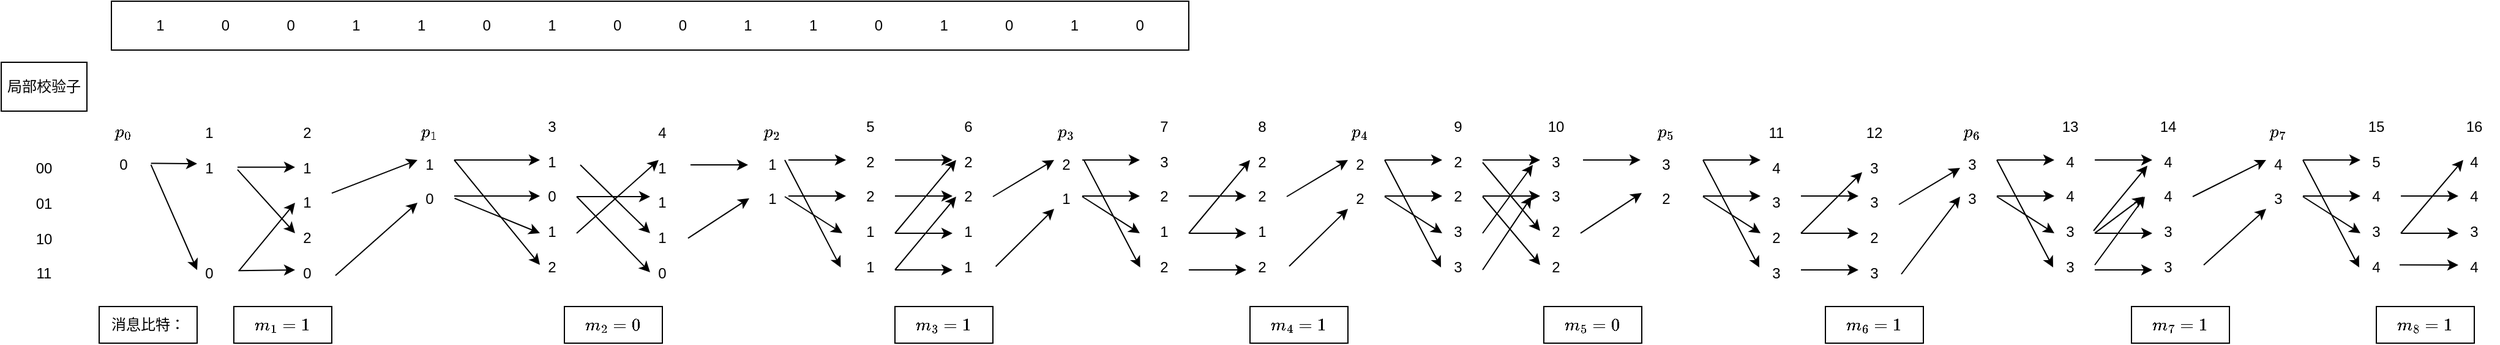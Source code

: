 <mxfile version="22.1.4" type="github">
  <diagram name="第 1 页" id="Hwybi1OHJ6KYIP6QVg40">
    <mxGraphModel dx="1221" dy="630" grid="1" gridSize="10" guides="1" tooltips="1" connect="1" arrows="1" fold="1" page="1" pageScale="1" pageWidth="3300" pageHeight="4681" math="1" shadow="0">
      <root>
        <mxCell id="0" />
        <mxCell id="1" parent="0" />
        <mxCell id="ILB3Z_6Stkwn8NjHeVA5-1" value="1&lt;span style=&quot;white-space: pre;&quot;&gt;&#x9;&lt;span style=&quot;white-space: pre;&quot;&gt;&#x9;&lt;/span&gt;&lt;/span&gt;0&lt;span style=&quot;white-space: pre;&quot;&gt;&#x9;&lt;span style=&quot;white-space: pre;&quot;&gt;&#x9;&lt;/span&gt;&lt;/span&gt;0&lt;span style=&quot;white-space: pre;&quot;&gt;&#x9;&lt;/span&gt;&lt;span style=&quot;white-space: pre;&quot;&gt;&#x9;&lt;/span&gt;1&lt;span style=&quot;white-space: pre;&quot;&gt;&#x9;&lt;span style=&quot;white-space: pre;&quot;&gt;&#x9;&lt;/span&gt;&lt;/span&gt;1&lt;span style=&quot;white-space: pre;&quot;&gt;&#x9;&lt;span style=&quot;white-space: pre;&quot;&gt;&#x9;&lt;/span&gt;&lt;/span&gt;0&lt;span style=&quot;white-space: pre;&quot;&gt;&#x9;&lt;/span&gt;&lt;span style=&quot;white-space: pre;&quot;&gt;&#x9;&lt;/span&gt;1&lt;span style=&quot;white-space: pre;&quot;&gt;&#x9;&lt;/span&gt;&lt;span style=&quot;white-space: pre;&quot;&gt;&#x9;&lt;/span&gt;0&lt;span style=&quot;white-space: pre;&quot;&gt;&#x9;&lt;span style=&quot;white-space: pre;&quot;&gt;&#x9;&lt;/span&gt;&lt;/span&gt;0&lt;span style=&quot;white-space: pre;&quot;&gt;&#x9;&lt;span style=&quot;white-space: pre;&quot;&gt;&#x9;&lt;/span&gt;&lt;/span&gt;1&lt;span style=&quot;white-space: pre;&quot;&gt;&#x9;&lt;/span&gt;&lt;span style=&quot;white-space: pre;&quot;&gt;&#x9;&lt;/span&gt;1&lt;span style=&quot;white-space: pre;&quot;&gt;&#x9;&lt;span style=&quot;white-space: pre;&quot;&gt;&#x9;&lt;/span&gt;&lt;/span&gt;0&lt;span style=&quot;white-space: pre;&quot;&gt;&#x9;&lt;span style=&quot;white-space: pre;&quot;&gt;&#x9;&lt;/span&gt;&lt;/span&gt;1&lt;span style=&quot;white-space: pre;&quot;&gt;&#x9;&lt;/span&gt;&lt;span style=&quot;white-space: pre;&quot;&gt;&#x9;&lt;/span&gt;0&lt;span style=&quot;white-space: pre;&quot;&gt;&#x9;&lt;/span&gt;&lt;span style=&quot;white-space: pre;&quot;&gt;&#x9;&lt;/span&gt;1&lt;span style=&quot;white-space: pre;&quot;&gt;&#x9;&lt;/span&gt;&lt;span style=&quot;white-space: pre;&quot;&gt;&#x9;&lt;/span&gt;0" style="rounded=0;whiteSpace=wrap;html=1;" parent="1" vertex="1">
          <mxGeometry x="100" y="80" width="880" height="40" as="geometry" />
        </mxCell>
        <mxCell id="ILB3Z_6Stkwn8NjHeVA5-3" value="00&lt;br&gt;&lt;br&gt;01&lt;br&gt;&lt;br&gt;10&lt;br&gt;&lt;br&gt;11" style="rounded=0;whiteSpace=wrap;html=1;strokeColor=none;" parent="1" vertex="1">
          <mxGeometry x="30" y="180" width="30" height="160" as="geometry" />
        </mxCell>
        <mxCell id="ILB3Z_6Stkwn8NjHeVA5-4" value="$$p_0$$0&lt;br&gt;&lt;br&gt;&lt;br&gt;&lt;br&gt;&lt;br&gt;&lt;br&gt;" style="rounded=0;whiteSpace=wrap;html=1;strokeColor=none;" parent="1" vertex="1">
          <mxGeometry x="90" y="140" width="40" height="180" as="geometry" />
        </mxCell>
        <mxCell id="ILB3Z_6Stkwn8NjHeVA5-5" value="1&lt;br&gt;&lt;br&gt;1&lt;br&gt;&lt;br&gt;&lt;br&gt;&lt;br&gt;&lt;br&gt;&lt;br&gt;0" style="rounded=0;whiteSpace=wrap;html=1;strokeColor=none;" parent="1" vertex="1">
          <mxGeometry x="160" y="160" width="40" height="170" as="geometry" />
        </mxCell>
        <mxCell id="44ttZq75QkeN75tKJ-lj-1" value="2&lt;br&gt;&lt;br&gt;1&lt;br&gt;&lt;br&gt;1&lt;br&gt;&lt;br&gt;2&lt;br&gt;&lt;br&gt;0" style="rounded=0;whiteSpace=wrap;html=1;strokeColor=none;" vertex="1" parent="1">
          <mxGeometry x="240" y="160" width="40" height="170" as="geometry" />
        </mxCell>
        <mxCell id="44ttZq75QkeN75tKJ-lj-2" value="$$p_1$$1&lt;br&gt;&lt;br&gt;0&lt;br&gt;&lt;br&gt;&lt;br&gt;&lt;br&gt;" style="rounded=0;whiteSpace=wrap;html=1;strokeColor=none;" vertex="1" parent="1">
          <mxGeometry x="340" y="145" width="40" height="170" as="geometry" />
        </mxCell>
        <mxCell id="44ttZq75QkeN75tKJ-lj-3" value="3&lt;br&gt;&lt;br&gt;1&lt;br&gt;&lt;br&gt;0&lt;br&gt;&lt;br&gt;1&lt;br&gt;&lt;br&gt;2" style="rounded=0;whiteSpace=wrap;html=1;strokeColor=none;" vertex="1" parent="1">
          <mxGeometry x="440" y="155" width="40" height="170" as="geometry" />
        </mxCell>
        <mxCell id="44ttZq75QkeN75tKJ-lj-4" value="4&lt;br&gt;&lt;br&gt;1&lt;br&gt;&lt;br&gt;1&lt;br&gt;&lt;br&gt;1&lt;br&gt;&lt;br&gt;0" style="rounded=0;whiteSpace=wrap;html=1;strokeColor=none;" vertex="1" parent="1">
          <mxGeometry x="530" y="160" width="40" height="170" as="geometry" />
        </mxCell>
        <mxCell id="44ttZq75QkeN75tKJ-lj-5" value="$$p_2$$1&lt;br&gt;&lt;br&gt;1&lt;br&gt;&lt;br&gt;&lt;br&gt;&lt;br&gt;" style="rounded=0;whiteSpace=wrap;html=1;strokeColor=none;" vertex="1" parent="1">
          <mxGeometry x="620" y="140" width="40" height="180" as="geometry" />
        </mxCell>
        <mxCell id="44ttZq75QkeN75tKJ-lj-6" value="5&lt;br&gt;&lt;br&gt;2&lt;br&gt;&lt;br&gt;2&lt;br&gt;&lt;br&gt;1&lt;br&gt;&lt;br&gt;1" style="rounded=0;whiteSpace=wrap;html=1;strokeColor=none;" vertex="1" parent="1">
          <mxGeometry x="700" y="155" width="40" height="170" as="geometry" />
        </mxCell>
        <mxCell id="44ttZq75QkeN75tKJ-lj-7" value="6&lt;br&gt;&lt;br&gt;2&lt;br&gt;&lt;br&gt;2&lt;br&gt;&lt;br&gt;1&lt;br&gt;&lt;br&gt;1" style="rounded=0;whiteSpace=wrap;html=1;strokeColor=none;" vertex="1" parent="1">
          <mxGeometry x="780" y="155" width="40" height="170" as="geometry" />
        </mxCell>
        <mxCell id="44ttZq75QkeN75tKJ-lj-8" value="局部校验子" style="rounded=0;whiteSpace=wrap;html=1;" vertex="1" parent="1">
          <mxGeometry x="10" y="130" width="70" height="40" as="geometry" />
        </mxCell>
        <mxCell id="44ttZq75QkeN75tKJ-lj-9" value="$$p_3$$2&lt;br&gt;&lt;br&gt;1&lt;br&gt;&lt;br&gt;&lt;br&gt;&lt;br&gt;" style="rounded=0;whiteSpace=wrap;html=1;strokeColor=none;" vertex="1" parent="1">
          <mxGeometry x="860" y="140" width="40" height="180" as="geometry" />
        </mxCell>
        <mxCell id="44ttZq75QkeN75tKJ-lj-10" value="7&lt;br&gt;&lt;br&gt;3&lt;br&gt;&lt;br&gt;2&lt;br&gt;&lt;br&gt;1&lt;br&gt;&lt;br&gt;2" style="rounded=0;whiteSpace=wrap;html=1;strokeColor=none;" vertex="1" parent="1">
          <mxGeometry x="940" y="155" width="40" height="170" as="geometry" />
        </mxCell>
        <mxCell id="44ttZq75QkeN75tKJ-lj-11" value="8&lt;br&gt;&lt;br&gt;2&lt;br&gt;&lt;br&gt;2&lt;br&gt;&lt;br&gt;1&lt;br&gt;&lt;br&gt;2" style="rounded=0;whiteSpace=wrap;html=1;strokeColor=none;" vertex="1" parent="1">
          <mxGeometry x="1020" y="155" width="40" height="170" as="geometry" />
        </mxCell>
        <mxCell id="44ttZq75QkeN75tKJ-lj-12" value="$$p_4$$2&lt;br&gt;&lt;br&gt;2&lt;br&gt;&lt;br&gt;&lt;br&gt;&lt;br&gt;" style="rounded=0;whiteSpace=wrap;html=1;strokeColor=none;" vertex="1" parent="1">
          <mxGeometry x="1100" y="140" width="40" height="180" as="geometry" />
        </mxCell>
        <mxCell id="44ttZq75QkeN75tKJ-lj-13" value="9&lt;br&gt;&lt;br&gt;2&lt;br&gt;&lt;br&gt;2&lt;br&gt;&lt;br&gt;3&lt;br&gt;&lt;br&gt;3" style="rounded=0;whiteSpace=wrap;html=1;strokeColor=none;" vertex="1" parent="1">
          <mxGeometry x="1180" y="155" width="40" height="170" as="geometry" />
        </mxCell>
        <mxCell id="44ttZq75QkeN75tKJ-lj-14" value="10&lt;br&gt;&lt;br&gt;3&lt;br&gt;&lt;br&gt;3&lt;br&gt;&lt;br&gt;2&lt;br&gt;&lt;br&gt;2" style="rounded=0;whiteSpace=wrap;html=1;strokeColor=none;" vertex="1" parent="1">
          <mxGeometry x="1260" y="155" width="40" height="170" as="geometry" />
        </mxCell>
        <mxCell id="44ttZq75QkeN75tKJ-lj-15" value="$$p_5$$3&lt;br&gt;&lt;br&gt;2&lt;br&gt;&lt;br&gt;&lt;br&gt;&lt;br&gt;" style="rounded=0;whiteSpace=wrap;html=1;strokeColor=none;" vertex="1" parent="1">
          <mxGeometry x="1350" y="140" width="40" height="180" as="geometry" />
        </mxCell>
        <mxCell id="44ttZq75QkeN75tKJ-lj-16" value="11&lt;br&gt;&lt;br&gt;4&lt;br&gt;&lt;br&gt;3&lt;br&gt;&lt;br&gt;2&lt;br&gt;&lt;br&gt;3" style="rounded=0;whiteSpace=wrap;html=1;strokeColor=none;" vertex="1" parent="1">
          <mxGeometry x="1440" y="160" width="40" height="170" as="geometry" />
        </mxCell>
        <mxCell id="44ttZq75QkeN75tKJ-lj-17" value="12&lt;br&gt;&lt;br&gt;3&lt;br&gt;&lt;br&gt;3&lt;br&gt;&lt;br&gt;2&lt;br&gt;&lt;br&gt;3" style="rounded=0;whiteSpace=wrap;html=1;strokeColor=none;" vertex="1" parent="1">
          <mxGeometry x="1520" y="160" width="40" height="170" as="geometry" />
        </mxCell>
        <mxCell id="44ttZq75QkeN75tKJ-lj-18" value="$$p_6$$3&lt;br&gt;&lt;br&gt;3&lt;br&gt;&lt;br&gt;&lt;br&gt;&lt;br&gt;" style="rounded=0;whiteSpace=wrap;html=1;strokeColor=none;" vertex="1" parent="1">
          <mxGeometry x="1600" y="140" width="40" height="180" as="geometry" />
        </mxCell>
        <mxCell id="44ttZq75QkeN75tKJ-lj-19" value="13&lt;br&gt;&lt;br&gt;4&lt;br&gt;&lt;br&gt;4&lt;br&gt;&lt;br&gt;3&lt;br&gt;&lt;br&gt;3" style="rounded=0;whiteSpace=wrap;html=1;strokeColor=none;" vertex="1" parent="1">
          <mxGeometry x="1680" y="155" width="40" height="170" as="geometry" />
        </mxCell>
        <mxCell id="44ttZq75QkeN75tKJ-lj-20" value="14&lt;br&gt;&lt;br&gt;4&lt;br&gt;&lt;br&gt;4&lt;br&gt;&lt;br&gt;3&lt;br&gt;&lt;br&gt;3" style="rounded=0;whiteSpace=wrap;html=1;strokeColor=none;" vertex="1" parent="1">
          <mxGeometry x="1760" y="155" width="40" height="170" as="geometry" />
        </mxCell>
        <mxCell id="44ttZq75QkeN75tKJ-lj-21" value="$$p_7$$4&lt;br&gt;&lt;br&gt;3&lt;br&gt;&lt;br&gt;&lt;br&gt;&lt;br&gt;" style="rounded=0;whiteSpace=wrap;html=1;strokeColor=none;" vertex="1" parent="1">
          <mxGeometry x="1850" y="140" width="40" height="180" as="geometry" />
        </mxCell>
        <mxCell id="44ttZq75QkeN75tKJ-lj-22" value="15&lt;br&gt;&lt;br&gt;5&lt;br&gt;&lt;br&gt;4&lt;br&gt;&lt;br&gt;3&lt;br&gt;&lt;br&gt;4" style="rounded=0;whiteSpace=wrap;html=1;strokeColor=none;" vertex="1" parent="1">
          <mxGeometry x="1930" y="155" width="40" height="170" as="geometry" />
        </mxCell>
        <mxCell id="44ttZq75QkeN75tKJ-lj-23" value="16&lt;br&gt;&lt;br&gt;4&lt;br&gt;&lt;br&gt;4&lt;br&gt;&lt;br&gt;3&lt;br&gt;&lt;br&gt;4" style="rounded=0;whiteSpace=wrap;html=1;strokeColor=none;" vertex="1" parent="1">
          <mxGeometry x="2010" y="155" width="40" height="170" as="geometry" />
        </mxCell>
        <mxCell id="44ttZq75QkeN75tKJ-lj-28" value="" style="endArrow=classic;html=1;rounded=0;fillOpacity=100;snapToPoint=1;exitX=1.058;exitY=0.404;exitDx=0;exitDy=0;exitPerimeter=0;orthogonal=0;entryX=0.25;entryY=0.312;entryDx=0;entryDy=0;entryPerimeter=0;" edge="1" parent="1" source="ILB3Z_6Stkwn8NjHeVA5-4" target="ILB3Z_6Stkwn8NjHeVA5-5">
          <mxGeometry width="50" height="50" relative="1" as="geometry">
            <mxPoint x="550" y="350" as="sourcePoint" />
            <mxPoint x="150" y="213" as="targetPoint" />
          </mxGeometry>
        </mxCell>
        <mxCell id="44ttZq75QkeN75tKJ-lj-29" value="" style="endArrow=classic;html=1;rounded=0;exitX=1.058;exitY=0.411;exitDx=0;exitDy=0;exitPerimeter=0;entryX=0.25;entryY=0.824;entryDx=0;entryDy=0;entryPerimeter=0;" edge="1" parent="1" source="ILB3Z_6Stkwn8NjHeVA5-4" target="ILB3Z_6Stkwn8NjHeVA5-5">
          <mxGeometry width="50" height="50" relative="1" as="geometry">
            <mxPoint x="550" y="350" as="sourcePoint" />
            <mxPoint x="600" y="300" as="targetPoint" />
          </mxGeometry>
        </mxCell>
        <mxCell id="44ttZq75QkeN75tKJ-lj-30" value="" style="endArrow=classic;html=1;rounded=0;exitX=1.075;exitY=0.329;exitDx=0;exitDy=0;exitPerimeter=0;entryX=0.25;entryY=0.329;entryDx=0;entryDy=0;entryPerimeter=0;" edge="1" parent="1" source="ILB3Z_6Stkwn8NjHeVA5-5" target="44ttZq75QkeN75tKJ-lj-1">
          <mxGeometry width="50" height="50" relative="1" as="geometry">
            <mxPoint x="550" y="350" as="sourcePoint" />
            <mxPoint x="600" y="300" as="targetPoint" />
          </mxGeometry>
        </mxCell>
        <mxCell id="44ttZq75QkeN75tKJ-lj-31" value="" style="endArrow=classic;html=1;rounded=0;exitX=1.075;exitY=0.341;exitDx=0;exitDy=0;exitPerimeter=0;entryX=0.25;entryY=0.647;entryDx=0;entryDy=0;entryPerimeter=0;" edge="1" parent="1" source="ILB3Z_6Stkwn8NjHeVA5-5" target="44ttZq75QkeN75tKJ-lj-1">
          <mxGeometry width="50" height="50" relative="1" as="geometry">
            <mxPoint x="550" y="350" as="sourcePoint" />
            <mxPoint x="600" y="300" as="targetPoint" />
          </mxGeometry>
        </mxCell>
        <mxCell id="44ttZq75QkeN75tKJ-lj-32" value="" style="endArrow=classic;html=1;rounded=0;exitX=1.108;exitY=0.827;exitDx=0;exitDy=0;exitPerimeter=0;entryX=0.25;entryY=0.5;entryDx=0;entryDy=0;entryPerimeter=0;" edge="1" parent="1" source="ILB3Z_6Stkwn8NjHeVA5-5" target="44ttZq75QkeN75tKJ-lj-1">
          <mxGeometry width="50" height="50" relative="1" as="geometry">
            <mxPoint x="550" y="350" as="sourcePoint" />
            <mxPoint x="600" y="300" as="targetPoint" />
          </mxGeometry>
        </mxCell>
        <mxCell id="44ttZq75QkeN75tKJ-lj-33" value="" style="endArrow=classic;html=1;rounded=0;exitX=1.092;exitY=0.827;exitDx=0;exitDy=0;exitPerimeter=0;" edge="1" parent="1" source="ILB3Z_6Stkwn8NjHeVA5-5">
          <mxGeometry width="50" height="50" relative="1" as="geometry">
            <mxPoint x="550" y="350" as="sourcePoint" />
            <mxPoint x="250" y="300" as="targetPoint" />
          </mxGeometry>
        </mxCell>
        <mxCell id="44ttZq75QkeN75tKJ-lj-34" value="" style="endArrow=classic;html=1;rounded=0;" edge="1" parent="1" source="44ttZq75QkeN75tKJ-lj-1">
          <mxGeometry width="50" height="50" relative="1" as="geometry">
            <mxPoint x="550" y="350" as="sourcePoint" />
            <mxPoint x="350" y="210" as="targetPoint" />
          </mxGeometry>
        </mxCell>
        <mxCell id="44ttZq75QkeN75tKJ-lj-36" value="" style="endArrow=classic;html=1;rounded=0;exitX=1.075;exitY=0.851;exitDx=0;exitDy=0;exitPerimeter=0;entryX=0.25;entryY=0.588;entryDx=0;entryDy=0;entryPerimeter=0;" edge="1" parent="1" source="44ttZq75QkeN75tKJ-lj-1" target="44ttZq75QkeN75tKJ-lj-2">
          <mxGeometry width="50" height="50" relative="1" as="geometry">
            <mxPoint x="550" y="350" as="sourcePoint" />
            <mxPoint x="600" y="300" as="targetPoint" />
          </mxGeometry>
        </mxCell>
        <mxCell id="44ttZq75QkeN75tKJ-lj-40" value="" style="endArrow=classic;html=1;rounded=0;exitX=1.075;exitY=0.329;exitDx=0;exitDy=0;exitPerimeter=0;" edge="1" parent="1">
          <mxGeometry width="50" height="50" relative="1" as="geometry">
            <mxPoint x="380" y="210" as="sourcePoint" />
            <mxPoint x="450" y="210" as="targetPoint" />
          </mxGeometry>
        </mxCell>
        <mxCell id="44ttZq75QkeN75tKJ-lj-42" value="" style="endArrow=classic;html=1;rounded=0;exitX=1.075;exitY=0.329;exitDx=0;exitDy=0;exitPerimeter=0;" edge="1" parent="1">
          <mxGeometry width="50" height="50" relative="1" as="geometry">
            <mxPoint x="380" y="239.5" as="sourcePoint" />
            <mxPoint x="450" y="239.5" as="targetPoint" />
          </mxGeometry>
        </mxCell>
        <mxCell id="44ttZq75QkeN75tKJ-lj-43" value="" style="endArrow=classic;html=1;rounded=0;exitX=1.008;exitY=0.567;exitDx=0;exitDy=0;exitPerimeter=0;entryX=0.25;entryY=0.676;entryDx=0;entryDy=0;entryPerimeter=0;" edge="1" parent="1" source="44ttZq75QkeN75tKJ-lj-2" target="44ttZq75QkeN75tKJ-lj-3">
          <mxGeometry width="50" height="50" relative="1" as="geometry">
            <mxPoint x="550" y="350" as="sourcePoint" />
            <mxPoint x="600" y="300" as="targetPoint" />
          </mxGeometry>
        </mxCell>
        <mxCell id="44ttZq75QkeN75tKJ-lj-45" value="" style="endArrow=classic;html=1;rounded=0;exitX=1.058;exitY=0.411;exitDx=0;exitDy=0;exitPerimeter=0;entryX=0.25;entryY=0.829;entryDx=0;entryDy=0;entryPerimeter=0;" edge="1" parent="1" target="44ttZq75QkeN75tKJ-lj-3">
          <mxGeometry width="50" height="50" relative="1" as="geometry">
            <mxPoint x="380" y="210" as="sourcePoint" />
            <mxPoint x="418" y="296" as="targetPoint" />
          </mxGeometry>
        </mxCell>
        <mxCell id="44ttZq75QkeN75tKJ-lj-47" value="" style="endArrow=classic;html=1;rounded=0;exitX=1.075;exitY=0.341;exitDx=0;exitDy=0;exitPerimeter=0;entryX=0.25;entryY=0.647;entryDx=0;entryDy=0;entryPerimeter=0;" edge="1" parent="1" target="44ttZq75QkeN75tKJ-lj-4">
          <mxGeometry width="50" height="50" relative="1" as="geometry">
            <mxPoint x="483" y="214" as="sourcePoint" />
            <mxPoint x="530" y="266" as="targetPoint" />
          </mxGeometry>
        </mxCell>
        <mxCell id="44ttZq75QkeN75tKJ-lj-48" value="" style="endArrow=classic;html=1;rounded=0;exitX=1;exitY=0.5;exitDx=0;exitDy=0;" edge="1" parent="1" source="44ttZq75QkeN75tKJ-lj-3">
          <mxGeometry width="50" height="50" relative="1" as="geometry">
            <mxPoint x="480" y="250" as="sourcePoint" />
            <mxPoint x="540" y="302" as="targetPoint" />
          </mxGeometry>
        </mxCell>
        <mxCell id="44ttZq75QkeN75tKJ-lj-50" value="" style="endArrow=classic;html=1;rounded=0;exitX=1.075;exitY=0.851;exitDx=0;exitDy=0;exitPerimeter=0;entryX=0.25;entryY=0.588;entryDx=0;entryDy=0;entryPerimeter=0;" edge="1" parent="1">
          <mxGeometry width="50" height="50" relative="1" as="geometry">
            <mxPoint x="480" y="270" as="sourcePoint" />
            <mxPoint x="547" y="210" as="targetPoint" />
          </mxGeometry>
        </mxCell>
        <mxCell id="44ttZq75QkeN75tKJ-lj-52" value="" style="endArrow=classic;html=1;rounded=0;" edge="1" parent="1">
          <mxGeometry width="50" height="50" relative="1" as="geometry">
            <mxPoint x="480" y="240" as="sourcePoint" />
            <mxPoint x="540" y="240" as="targetPoint" />
          </mxGeometry>
        </mxCell>
        <mxCell id="44ttZq75QkeN75tKJ-lj-53" value="" style="endArrow=classic;html=1;rounded=0;exitX=1.075;exitY=0.318;exitDx=0;exitDy=0;exitPerimeter=0;" edge="1" parent="1" source="44ttZq75QkeN75tKJ-lj-4">
          <mxGeometry width="50" height="50" relative="1" as="geometry">
            <mxPoint x="740" y="350" as="sourcePoint" />
            <mxPoint x="620" y="214" as="targetPoint" />
          </mxGeometry>
        </mxCell>
        <mxCell id="44ttZq75QkeN75tKJ-lj-54" value="" style="endArrow=classic;html=1;rounded=0;exitX=1.025;exitY=0.671;exitDx=0;exitDy=0;exitPerimeter=0;entryX=0.025;entryY=0.563;entryDx=0;entryDy=0;entryPerimeter=0;" edge="1" parent="1" source="44ttZq75QkeN75tKJ-lj-4" target="44ttZq75QkeN75tKJ-lj-5">
          <mxGeometry width="50" height="50" relative="1" as="geometry">
            <mxPoint x="740" y="350" as="sourcePoint" />
            <mxPoint x="790" y="300" as="targetPoint" />
          </mxGeometry>
        </mxCell>
        <mxCell id="44ttZq75QkeN75tKJ-lj-59" value="" style="endArrow=classic;html=1;rounded=0;" edge="1" parent="1">
          <mxGeometry width="50" height="50" relative="1" as="geometry">
            <mxPoint x="653" y="210" as="sourcePoint" />
            <mxPoint x="700" y="210" as="targetPoint" />
          </mxGeometry>
        </mxCell>
        <mxCell id="44ttZq75QkeN75tKJ-lj-61" value="" style="endArrow=classic;html=1;rounded=0;" edge="1" parent="1">
          <mxGeometry width="50" height="50" relative="1" as="geometry">
            <mxPoint x="653" y="239.5" as="sourcePoint" />
            <mxPoint x="700" y="239.5" as="targetPoint" />
          </mxGeometry>
        </mxCell>
        <mxCell id="44ttZq75QkeN75tKJ-lj-62" value="" style="endArrow=classic;html=1;rounded=0;entryX=-0.075;entryY=0.676;entryDx=0;entryDy=0;entryPerimeter=0;" edge="1" parent="1" target="44ttZq75QkeN75tKJ-lj-6">
          <mxGeometry width="50" height="50" relative="1" as="geometry">
            <mxPoint x="650" y="240" as="sourcePoint" />
            <mxPoint x="800" y="190" as="targetPoint" />
          </mxGeometry>
        </mxCell>
        <mxCell id="44ttZq75QkeN75tKJ-lj-64" value="" style="endArrow=classic;html=1;rounded=0;exitX=1.058;exitY=0.411;exitDx=0;exitDy=0;exitPerimeter=0;entryX=-0.108;entryY=0.841;entryDx=0;entryDy=0;entryPerimeter=0;" edge="1" parent="1" target="44ttZq75QkeN75tKJ-lj-6">
          <mxGeometry width="50" height="50" relative="1" as="geometry">
            <mxPoint x="650" y="210" as="sourcePoint" />
            <mxPoint x="688" y="296" as="targetPoint" />
          </mxGeometry>
        </mxCell>
        <mxCell id="44ttZq75QkeN75tKJ-lj-66" value="" style="endArrow=classic;html=1;rounded=0;" edge="1" parent="1">
          <mxGeometry width="50" height="50" relative="1" as="geometry">
            <mxPoint x="740" y="210" as="sourcePoint" />
            <mxPoint x="787" y="210" as="targetPoint" />
          </mxGeometry>
        </mxCell>
        <mxCell id="44ttZq75QkeN75tKJ-lj-69" value="" style="endArrow=classic;html=1;rounded=0;" edge="1" parent="1">
          <mxGeometry width="50" height="50" relative="1" as="geometry">
            <mxPoint x="740" y="239.5" as="sourcePoint" />
            <mxPoint x="787" y="239.5" as="targetPoint" />
          </mxGeometry>
        </mxCell>
        <mxCell id="44ttZq75QkeN75tKJ-lj-70" value="" style="endArrow=classic;html=1;rounded=0;" edge="1" parent="1">
          <mxGeometry width="50" height="50" relative="1" as="geometry">
            <mxPoint x="740" y="300" as="sourcePoint" />
            <mxPoint x="787" y="300" as="targetPoint" />
          </mxGeometry>
        </mxCell>
        <mxCell id="44ttZq75QkeN75tKJ-lj-72" value="" style="endArrow=classic;html=1;rounded=0;" edge="1" parent="1">
          <mxGeometry width="50" height="50" relative="1" as="geometry">
            <mxPoint x="740" y="270" as="sourcePoint" />
            <mxPoint x="787" y="270" as="targetPoint" />
          </mxGeometry>
        </mxCell>
        <mxCell id="44ttZq75QkeN75tKJ-lj-74" value="" style="endArrow=classic;html=1;rounded=0;" edge="1" parent="1">
          <mxGeometry width="50" height="50" relative="1" as="geometry">
            <mxPoint x="740" y="270" as="sourcePoint" />
            <mxPoint x="790" y="210" as="targetPoint" />
          </mxGeometry>
        </mxCell>
        <mxCell id="44ttZq75QkeN75tKJ-lj-75" value="" style="endArrow=classic;html=1;rounded=0;" edge="1" parent="1">
          <mxGeometry width="50" height="50" relative="1" as="geometry">
            <mxPoint x="740" y="300" as="sourcePoint" />
            <mxPoint x="790" y="240" as="targetPoint" />
          </mxGeometry>
        </mxCell>
        <mxCell id="44ttZq75QkeN75tKJ-lj-79" value="" style="endArrow=classic;html=1;rounded=0;exitX=1;exitY=0.5;exitDx=0;exitDy=0;" edge="1" parent="1" source="44ttZq75QkeN75tKJ-lj-7">
          <mxGeometry width="50" height="50" relative="1" as="geometry">
            <mxPoint x="810" y="237" as="sourcePoint" />
            <mxPoint x="870" y="210" as="targetPoint" />
          </mxGeometry>
        </mxCell>
        <mxCell id="44ttZq75QkeN75tKJ-lj-80" value="" style="endArrow=classic;html=1;rounded=0;exitX=1.058;exitY=0.837;exitDx=0;exitDy=0;exitPerimeter=0;" edge="1" parent="1" source="44ttZq75QkeN75tKJ-lj-7">
          <mxGeometry width="50" height="50" relative="1" as="geometry">
            <mxPoint x="813" y="305" as="sourcePoint" />
            <mxPoint x="870" y="250" as="targetPoint" />
          </mxGeometry>
        </mxCell>
        <mxCell id="44ttZq75QkeN75tKJ-lj-82" value="" style="endArrow=classic;html=1;rounded=0;" edge="1" parent="1">
          <mxGeometry width="50" height="50" relative="1" as="geometry">
            <mxPoint x="893" y="210" as="sourcePoint" />
            <mxPoint x="940" y="210" as="targetPoint" />
          </mxGeometry>
        </mxCell>
        <mxCell id="44ttZq75QkeN75tKJ-lj-84" value="" style="endArrow=classic;html=1;rounded=0;" edge="1" parent="1">
          <mxGeometry width="50" height="50" relative="1" as="geometry">
            <mxPoint x="893" y="239.5" as="sourcePoint" />
            <mxPoint x="940" y="239.5" as="targetPoint" />
          </mxGeometry>
        </mxCell>
        <mxCell id="44ttZq75QkeN75tKJ-lj-85" value="" style="endArrow=classic;html=1;rounded=0;exitX=1.058;exitY=0.411;exitDx=0;exitDy=0;exitPerimeter=0;entryX=-0.108;entryY=0.841;entryDx=0;entryDy=0;entryPerimeter=0;" edge="1" parent="1">
          <mxGeometry width="50" height="50" relative="1" as="geometry">
            <mxPoint x="894.32" y="210" as="sourcePoint" />
            <mxPoint x="940.32" y="298" as="targetPoint" />
          </mxGeometry>
        </mxCell>
        <mxCell id="44ttZq75QkeN75tKJ-lj-86" value="" style="endArrow=classic;html=1;rounded=0;entryX=-0.075;entryY=0.676;entryDx=0;entryDy=0;entryPerimeter=0;" edge="1" parent="1">
          <mxGeometry width="50" height="50" relative="1" as="geometry">
            <mxPoint x="893" y="240" as="sourcePoint" />
            <mxPoint x="940" y="270" as="targetPoint" />
          </mxGeometry>
        </mxCell>
        <mxCell id="44ttZq75QkeN75tKJ-lj-87" value="" style="endArrow=classic;html=1;rounded=0;" edge="1" parent="1">
          <mxGeometry width="50" height="50" relative="1" as="geometry">
            <mxPoint x="980" y="270" as="sourcePoint" />
            <mxPoint x="1030" y="210" as="targetPoint" />
          </mxGeometry>
        </mxCell>
        <mxCell id="44ttZq75QkeN75tKJ-lj-88" value="" style="endArrow=classic;html=1;rounded=0;" edge="1" parent="1">
          <mxGeometry width="50" height="50" relative="1" as="geometry">
            <mxPoint x="980" y="239.5" as="sourcePoint" />
            <mxPoint x="1027" y="239.5" as="targetPoint" />
          </mxGeometry>
        </mxCell>
        <mxCell id="44ttZq75QkeN75tKJ-lj-89" value="" style="endArrow=classic;html=1;rounded=0;" edge="1" parent="1">
          <mxGeometry width="50" height="50" relative="1" as="geometry">
            <mxPoint x="980" y="270" as="sourcePoint" />
            <mxPoint x="1027" y="270" as="targetPoint" />
          </mxGeometry>
        </mxCell>
        <mxCell id="44ttZq75QkeN75tKJ-lj-90" value="" style="endArrow=classic;html=1;rounded=0;" edge="1" parent="1">
          <mxGeometry width="50" height="50" relative="1" as="geometry">
            <mxPoint x="980" y="300" as="sourcePoint" />
            <mxPoint x="1027" y="300" as="targetPoint" />
          </mxGeometry>
        </mxCell>
        <mxCell id="44ttZq75QkeN75tKJ-lj-91" value="" style="endArrow=classic;html=1;rounded=0;exitX=1;exitY=0.5;exitDx=0;exitDy=0;" edge="1" parent="1">
          <mxGeometry width="50" height="50" relative="1" as="geometry">
            <mxPoint x="1060" y="240" as="sourcePoint" />
            <mxPoint x="1110" y="210" as="targetPoint" />
          </mxGeometry>
        </mxCell>
        <mxCell id="44ttZq75QkeN75tKJ-lj-92" value="" style="endArrow=classic;html=1;rounded=0;exitX=1.058;exitY=0.837;exitDx=0;exitDy=0;exitPerimeter=0;" edge="1" parent="1">
          <mxGeometry width="50" height="50" relative="1" as="geometry">
            <mxPoint x="1062" y="297" as="sourcePoint" />
            <mxPoint x="1110" y="250" as="targetPoint" />
          </mxGeometry>
        </mxCell>
        <mxCell id="44ttZq75QkeN75tKJ-lj-93" value="" style="endArrow=classic;html=1;rounded=0;" edge="1" parent="1">
          <mxGeometry width="50" height="50" relative="1" as="geometry">
            <mxPoint x="1140" y="210" as="sourcePoint" />
            <mxPoint x="1187" y="210" as="targetPoint" />
          </mxGeometry>
        </mxCell>
        <mxCell id="44ttZq75QkeN75tKJ-lj-94" value="" style="endArrow=classic;html=1;rounded=0;" edge="1" parent="1">
          <mxGeometry width="50" height="50" relative="1" as="geometry">
            <mxPoint x="1140" y="239.5" as="sourcePoint" />
            <mxPoint x="1187" y="239.5" as="targetPoint" />
          </mxGeometry>
        </mxCell>
        <mxCell id="44ttZq75QkeN75tKJ-lj-95" value="" style="endArrow=classic;html=1;rounded=0;exitX=1.058;exitY=0.411;exitDx=0;exitDy=0;exitPerimeter=0;entryX=-0.108;entryY=0.841;entryDx=0;entryDy=0;entryPerimeter=0;" edge="1" parent="1">
          <mxGeometry width="50" height="50" relative="1" as="geometry">
            <mxPoint x="1140" y="210" as="sourcePoint" />
            <mxPoint x="1186" y="298" as="targetPoint" />
          </mxGeometry>
        </mxCell>
        <mxCell id="44ttZq75QkeN75tKJ-lj-96" value="" style="endArrow=classic;html=1;rounded=0;entryX=-0.075;entryY=0.676;entryDx=0;entryDy=0;entryPerimeter=0;" edge="1" parent="1">
          <mxGeometry width="50" height="50" relative="1" as="geometry">
            <mxPoint x="1140" y="240" as="sourcePoint" />
            <mxPoint x="1187" y="270" as="targetPoint" />
          </mxGeometry>
        </mxCell>
        <mxCell id="44ttZq75QkeN75tKJ-lj-97" value="" style="endArrow=classic;html=1;rounded=0;entryX=0.25;entryY=0.647;entryDx=0;entryDy=0;entryPerimeter=0;" edge="1" parent="1">
          <mxGeometry width="50" height="50" relative="1" as="geometry">
            <mxPoint x="1220" y="212" as="sourcePoint" />
            <mxPoint x="1267" y="268" as="targetPoint" />
          </mxGeometry>
        </mxCell>
        <mxCell id="44ttZq75QkeN75tKJ-lj-98" value="" style="endArrow=classic;html=1;rounded=0;exitX=1;exitY=0.5;exitDx=0;exitDy=0;entryX=0.25;entryY=0.647;entryDx=0;entryDy=0;entryPerimeter=0;" edge="1" parent="1" source="44ttZq75QkeN75tKJ-lj-13">
          <mxGeometry width="50" height="50" relative="1" as="geometry">
            <mxPoint x="1210" y="240" as="sourcePoint" />
            <mxPoint x="1267" y="296" as="targetPoint" />
          </mxGeometry>
        </mxCell>
        <mxCell id="44ttZq75QkeN75tKJ-lj-99" value="" style="endArrow=classic;html=1;rounded=0;" edge="1" parent="1">
          <mxGeometry width="50" height="50" relative="1" as="geometry">
            <mxPoint x="1220" y="210" as="sourcePoint" />
            <mxPoint x="1267" y="210" as="targetPoint" />
          </mxGeometry>
        </mxCell>
        <mxCell id="44ttZq75QkeN75tKJ-lj-100" value="" style="endArrow=classic;html=1;rounded=0;" edge="1" parent="1">
          <mxGeometry width="50" height="50" relative="1" as="geometry">
            <mxPoint x="1220" y="239.5" as="sourcePoint" />
            <mxPoint x="1267" y="239.5" as="targetPoint" />
          </mxGeometry>
        </mxCell>
        <mxCell id="44ttZq75QkeN75tKJ-lj-101" value="" style="endArrow=classic;html=1;rounded=0;entryX=0.025;entryY=0.347;entryDx=0;entryDy=0;entryPerimeter=0;" edge="1" parent="1" target="44ttZq75QkeN75tKJ-lj-14">
          <mxGeometry width="50" height="50" relative="1" as="geometry">
            <mxPoint x="1220" y="270" as="sourcePoint" />
            <mxPoint x="1260" y="210" as="targetPoint" />
          </mxGeometry>
        </mxCell>
        <mxCell id="44ttZq75QkeN75tKJ-lj-102" value="" style="endArrow=classic;html=1;rounded=0;entryX=0;entryY=0.5;entryDx=0;entryDy=0;" edge="1" parent="1" target="44ttZq75QkeN75tKJ-lj-14">
          <mxGeometry width="50" height="50" relative="1" as="geometry">
            <mxPoint x="1220" y="300" as="sourcePoint" />
            <mxPoint x="1260" y="240" as="targetPoint" />
          </mxGeometry>
        </mxCell>
        <mxCell id="44ttZq75QkeN75tKJ-lj-103" value="" style="endArrow=classic;html=1;rounded=0;exitX=1.075;exitY=0.318;exitDx=0;exitDy=0;exitPerimeter=0;" edge="1" parent="1">
          <mxGeometry width="50" height="50" relative="1" as="geometry">
            <mxPoint x="1302" y="209.96" as="sourcePoint" />
            <mxPoint x="1349" y="209.96" as="targetPoint" />
          </mxGeometry>
        </mxCell>
        <mxCell id="44ttZq75QkeN75tKJ-lj-104" value="" style="endArrow=classic;html=1;rounded=0;exitX=1.025;exitY=0.671;exitDx=0;exitDy=0;exitPerimeter=0;entryX=0.025;entryY=0.563;entryDx=0;entryDy=0;entryPerimeter=0;" edge="1" parent="1">
          <mxGeometry width="50" height="50" relative="1" as="geometry">
            <mxPoint x="1300" y="269.96" as="sourcePoint" />
            <mxPoint x="1350" y="236.96" as="targetPoint" />
          </mxGeometry>
        </mxCell>
        <mxCell id="44ttZq75QkeN75tKJ-lj-105" value="" style="endArrow=classic;html=1;rounded=0;" edge="1" parent="1">
          <mxGeometry width="50" height="50" relative="1" as="geometry">
            <mxPoint x="1400" y="210" as="sourcePoint" />
            <mxPoint x="1447" y="210" as="targetPoint" />
          </mxGeometry>
        </mxCell>
        <mxCell id="44ttZq75QkeN75tKJ-lj-106" value="" style="endArrow=classic;html=1;rounded=0;" edge="1" parent="1">
          <mxGeometry width="50" height="50" relative="1" as="geometry">
            <mxPoint x="1400" y="239.5" as="sourcePoint" />
            <mxPoint x="1447" y="239.5" as="targetPoint" />
          </mxGeometry>
        </mxCell>
        <mxCell id="44ttZq75QkeN75tKJ-lj-107" value="" style="endArrow=classic;html=1;rounded=0;entryX=-0.075;entryY=0.676;entryDx=0;entryDy=0;entryPerimeter=0;" edge="1" parent="1">
          <mxGeometry width="50" height="50" relative="1" as="geometry">
            <mxPoint x="1400" y="240" as="sourcePoint" />
            <mxPoint x="1447" y="270" as="targetPoint" />
          </mxGeometry>
        </mxCell>
        <mxCell id="44ttZq75QkeN75tKJ-lj-108" value="" style="endArrow=classic;html=1;rounded=0;exitX=1.058;exitY=0.411;exitDx=0;exitDy=0;exitPerimeter=0;entryX=-0.108;entryY=0.841;entryDx=0;entryDy=0;entryPerimeter=0;" edge="1" parent="1">
          <mxGeometry width="50" height="50" relative="1" as="geometry">
            <mxPoint x="1400" y="210" as="sourcePoint" />
            <mxPoint x="1446" y="298" as="targetPoint" />
          </mxGeometry>
        </mxCell>
        <mxCell id="44ttZq75QkeN75tKJ-lj-109" value="" style="endArrow=classic;html=1;rounded=0;" edge="1" parent="1">
          <mxGeometry width="50" height="50" relative="1" as="geometry">
            <mxPoint x="1480" y="239.5" as="sourcePoint" />
            <mxPoint x="1527" y="239.5" as="targetPoint" />
          </mxGeometry>
        </mxCell>
        <mxCell id="44ttZq75QkeN75tKJ-lj-110" value="" style="endArrow=classic;html=1;rounded=0;" edge="1" parent="1">
          <mxGeometry width="50" height="50" relative="1" as="geometry">
            <mxPoint x="1480" y="270" as="sourcePoint" />
            <mxPoint x="1527" y="270" as="targetPoint" />
          </mxGeometry>
        </mxCell>
        <mxCell id="44ttZq75QkeN75tKJ-lj-111" value="" style="endArrow=classic;html=1;rounded=0;" edge="1" parent="1">
          <mxGeometry width="50" height="50" relative="1" as="geometry">
            <mxPoint x="1480" y="300" as="sourcePoint" />
            <mxPoint x="1527" y="300" as="targetPoint" />
          </mxGeometry>
        </mxCell>
        <mxCell id="44ttZq75QkeN75tKJ-lj-112" value="" style="endArrow=classic;html=1;rounded=0;" edge="1" parent="1">
          <mxGeometry width="50" height="50" relative="1" as="geometry">
            <mxPoint x="1480" y="270" as="sourcePoint" />
            <mxPoint x="1530" y="220" as="targetPoint" />
          </mxGeometry>
        </mxCell>
        <mxCell id="44ttZq75QkeN75tKJ-lj-113" value="" style="endArrow=classic;html=1;rounded=0;exitX=1;exitY=0.5;exitDx=0;exitDy=0;" edge="1" parent="1">
          <mxGeometry width="50" height="50" relative="1" as="geometry">
            <mxPoint x="1560" y="246.5" as="sourcePoint" />
            <mxPoint x="1610" y="216.5" as="targetPoint" />
          </mxGeometry>
        </mxCell>
        <mxCell id="44ttZq75QkeN75tKJ-lj-114" value="" style="endArrow=classic;html=1;rounded=0;exitX=1.058;exitY=0.837;exitDx=0;exitDy=0;exitPerimeter=0;" edge="1" parent="1">
          <mxGeometry width="50" height="50" relative="1" as="geometry">
            <mxPoint x="1562" y="303.5" as="sourcePoint" />
            <mxPoint x="1610" y="240" as="targetPoint" />
          </mxGeometry>
        </mxCell>
        <mxCell id="44ttZq75QkeN75tKJ-lj-115" value="" style="endArrow=classic;html=1;rounded=0;" edge="1" parent="1">
          <mxGeometry width="50" height="50" relative="1" as="geometry">
            <mxPoint x="1640" y="210" as="sourcePoint" />
            <mxPoint x="1687" y="210" as="targetPoint" />
          </mxGeometry>
        </mxCell>
        <mxCell id="44ttZq75QkeN75tKJ-lj-116" value="" style="endArrow=classic;html=1;rounded=0;" edge="1" parent="1">
          <mxGeometry width="50" height="50" relative="1" as="geometry">
            <mxPoint x="1640" y="239.5" as="sourcePoint" />
            <mxPoint x="1687" y="239.5" as="targetPoint" />
          </mxGeometry>
        </mxCell>
        <mxCell id="44ttZq75QkeN75tKJ-lj-117" value="" style="endArrow=classic;html=1;rounded=0;exitX=1.058;exitY=0.411;exitDx=0;exitDy=0;exitPerimeter=0;entryX=-0.108;entryY=0.841;entryDx=0;entryDy=0;entryPerimeter=0;" edge="1" parent="1">
          <mxGeometry width="50" height="50" relative="1" as="geometry">
            <mxPoint x="1640" y="210" as="sourcePoint" />
            <mxPoint x="1686" y="298" as="targetPoint" />
          </mxGeometry>
        </mxCell>
        <mxCell id="44ttZq75QkeN75tKJ-lj-118" value="" style="endArrow=classic;html=1;rounded=0;entryX=-0.075;entryY=0.676;entryDx=0;entryDy=0;entryPerimeter=0;" edge="1" parent="1">
          <mxGeometry width="50" height="50" relative="1" as="geometry">
            <mxPoint x="1640" y="240" as="sourcePoint" />
            <mxPoint x="1687" y="270" as="targetPoint" />
          </mxGeometry>
        </mxCell>
        <mxCell id="44ttZq75QkeN75tKJ-lj-119" value="" style="endArrow=classic;html=1;rounded=0;" edge="1" parent="1">
          <mxGeometry width="50" height="50" relative="1" as="geometry">
            <mxPoint x="1720" y="270" as="sourcePoint" />
            <mxPoint x="1767" y="270" as="targetPoint" />
          </mxGeometry>
        </mxCell>
        <mxCell id="44ttZq75QkeN75tKJ-lj-120" value="" style="endArrow=classic;html=1;rounded=0;" edge="1" parent="1">
          <mxGeometry width="50" height="50" relative="1" as="geometry">
            <mxPoint x="1720" y="210" as="sourcePoint" />
            <mxPoint x="1767" y="210" as="targetPoint" />
          </mxGeometry>
        </mxCell>
        <mxCell id="44ttZq75QkeN75tKJ-lj-121" value="" style="endArrow=classic;html=1;rounded=0;" edge="1" parent="1">
          <mxGeometry width="50" height="50" relative="1" as="geometry">
            <mxPoint x="1720" y="300" as="sourcePoint" />
            <mxPoint x="1767" y="300" as="targetPoint" />
          </mxGeometry>
        </mxCell>
        <mxCell id="44ttZq75QkeN75tKJ-lj-122" value="" style="endArrow=classic;html=1;rounded=0;entryX=0.075;entryY=0.351;entryDx=0;entryDy=0;entryPerimeter=0;" edge="1" parent="1" target="44ttZq75QkeN75tKJ-lj-20">
          <mxGeometry width="50" height="50" relative="1" as="geometry">
            <mxPoint x="1719" y="268" as="sourcePoint" />
            <mxPoint x="1760" y="212" as="targetPoint" />
          </mxGeometry>
        </mxCell>
        <mxCell id="44ttZq75QkeN75tKJ-lj-125" value="" style="endArrow=classic;html=1;rounded=0;entryX=0.025;entryY=0.347;entryDx=0;entryDy=0;entryPerimeter=0;" edge="1" parent="1">
          <mxGeometry width="50" height="50" relative="1" as="geometry">
            <mxPoint x="1720" y="296" as="sourcePoint" />
            <mxPoint x="1761" y="240" as="targetPoint" />
          </mxGeometry>
        </mxCell>
        <mxCell id="44ttZq75QkeN75tKJ-lj-126" value="" style="endArrow=classic;html=1;rounded=0;exitX=1;exitY=0.676;exitDx=0;exitDy=0;exitPerimeter=0;" edge="1" parent="1" source="44ttZq75QkeN75tKJ-lj-19">
          <mxGeometry width="50" height="50" relative="1" as="geometry">
            <mxPoint x="1800" y="230" as="sourcePoint" />
            <mxPoint x="1760" y="240" as="targetPoint" />
          </mxGeometry>
        </mxCell>
        <mxCell id="44ttZq75QkeN75tKJ-lj-127" value="" style="endArrow=classic;html=1;rounded=0;" edge="1" parent="1">
          <mxGeometry width="50" height="50" relative="1" as="geometry">
            <mxPoint x="1809" y="296" as="sourcePoint" />
            <mxPoint x="1860" y="250" as="targetPoint" />
          </mxGeometry>
        </mxCell>
        <mxCell id="44ttZq75QkeN75tKJ-lj-129" value="" style="endArrow=classic;html=1;rounded=0;" edge="1" parent="1">
          <mxGeometry width="50" height="50" relative="1" as="geometry">
            <mxPoint x="1890" y="210" as="sourcePoint" />
            <mxPoint x="1937" y="210" as="targetPoint" />
          </mxGeometry>
        </mxCell>
        <mxCell id="44ttZq75QkeN75tKJ-lj-130" value="" style="endArrow=classic;html=1;rounded=0;" edge="1" parent="1">
          <mxGeometry width="50" height="50" relative="1" as="geometry">
            <mxPoint x="1890" y="239.5" as="sourcePoint" />
            <mxPoint x="1937" y="239.5" as="targetPoint" />
          </mxGeometry>
        </mxCell>
        <mxCell id="44ttZq75QkeN75tKJ-lj-131" value="" style="endArrow=classic;html=1;rounded=0;entryX=-0.075;entryY=0.676;entryDx=0;entryDy=0;entryPerimeter=0;" edge="1" parent="1">
          <mxGeometry width="50" height="50" relative="1" as="geometry">
            <mxPoint x="1890" y="240" as="sourcePoint" />
            <mxPoint x="1937" y="270" as="targetPoint" />
          </mxGeometry>
        </mxCell>
        <mxCell id="44ttZq75QkeN75tKJ-lj-132" value="" style="endArrow=classic;html=1;rounded=0;exitX=1.058;exitY=0.411;exitDx=0;exitDy=0;exitPerimeter=0;entryX=-0.108;entryY=0.841;entryDx=0;entryDy=0;entryPerimeter=0;" edge="1" parent="1">
          <mxGeometry width="50" height="50" relative="1" as="geometry">
            <mxPoint x="1890" y="210" as="sourcePoint" />
            <mxPoint x="1936" y="298" as="targetPoint" />
          </mxGeometry>
        </mxCell>
        <mxCell id="44ttZq75QkeN75tKJ-lj-133" value="" style="endArrow=classic;html=1;rounded=0;" edge="1" parent="1">
          <mxGeometry width="50" height="50" relative="1" as="geometry">
            <mxPoint x="1970" y="239.5" as="sourcePoint" />
            <mxPoint x="2017" y="239.5" as="targetPoint" />
          </mxGeometry>
        </mxCell>
        <mxCell id="44ttZq75QkeN75tKJ-lj-134" value="" style="endArrow=classic;html=1;rounded=0;" edge="1" parent="1">
          <mxGeometry width="50" height="50" relative="1" as="geometry">
            <mxPoint x="1970" y="270" as="sourcePoint" />
            <mxPoint x="2017" y="270" as="targetPoint" />
          </mxGeometry>
        </mxCell>
        <mxCell id="44ttZq75QkeN75tKJ-lj-135" value="" style="endArrow=classic;html=1;rounded=0;exitX=0.975;exitY=0.829;exitDx=0;exitDy=0;exitPerimeter=0;" edge="1" parent="1" source="44ttZq75QkeN75tKJ-lj-22">
          <mxGeometry width="50" height="50" relative="1" as="geometry">
            <mxPoint x="1970" y="300" as="sourcePoint" />
            <mxPoint x="2017" y="296" as="targetPoint" />
          </mxGeometry>
        </mxCell>
        <mxCell id="44ttZq75QkeN75tKJ-lj-136" value="" style="endArrow=classic;html=1;rounded=0;" edge="1" parent="1">
          <mxGeometry width="50" height="50" relative="1" as="geometry">
            <mxPoint x="1970" y="270" as="sourcePoint" />
            <mxPoint x="2021" y="210" as="targetPoint" />
          </mxGeometry>
        </mxCell>
        <mxCell id="44ttZq75QkeN75tKJ-lj-137" value="" style="endArrow=classic;html=1;rounded=0;exitX=1;exitY=0.5;exitDx=0;exitDy=0;" edge="1" parent="1">
          <mxGeometry width="50" height="50" relative="1" as="geometry">
            <mxPoint x="1800" y="240" as="sourcePoint" />
            <mxPoint x="1860" y="210" as="targetPoint" />
          </mxGeometry>
        </mxCell>
        <mxCell id="44ttZq75QkeN75tKJ-lj-138" value="消息比特：" style="rounded=0;whiteSpace=wrap;html=1;" vertex="1" parent="1">
          <mxGeometry x="90" y="330" width="80" height="30" as="geometry" />
        </mxCell>
        <mxCell id="44ttZq75QkeN75tKJ-lj-139" value="$$m_1=1$$" style="rounded=0;whiteSpace=wrap;html=1;" vertex="1" parent="1">
          <mxGeometry x="200" y="330" width="80" height="30" as="geometry" />
        </mxCell>
        <mxCell id="44ttZq75QkeN75tKJ-lj-140" value="$$m_2=0$$" style="rounded=0;whiteSpace=wrap;html=1;" vertex="1" parent="1">
          <mxGeometry x="470" y="330" width="80" height="30" as="geometry" />
        </mxCell>
        <mxCell id="44ttZq75QkeN75tKJ-lj-141" value="$$m_3=1$$" style="rounded=0;whiteSpace=wrap;html=1;" vertex="1" parent="1">
          <mxGeometry x="740" y="330" width="80" height="30" as="geometry" />
        </mxCell>
        <mxCell id="44ttZq75QkeN75tKJ-lj-142" value="$$m_4=1$$" style="rounded=0;whiteSpace=wrap;html=1;" vertex="1" parent="1">
          <mxGeometry x="1030" y="330" width="80" height="30" as="geometry" />
        </mxCell>
        <mxCell id="44ttZq75QkeN75tKJ-lj-143" value="$$m_5=0$$" style="rounded=0;whiteSpace=wrap;html=1;" vertex="1" parent="1">
          <mxGeometry x="1270" y="330" width="80" height="30" as="geometry" />
        </mxCell>
        <mxCell id="44ttZq75QkeN75tKJ-lj-144" value="$$m_6=1$$" style="rounded=0;whiteSpace=wrap;html=1;" vertex="1" parent="1">
          <mxGeometry x="1500" y="330" width="80" height="30" as="geometry" />
        </mxCell>
        <mxCell id="44ttZq75QkeN75tKJ-lj-145" value="$$m_7=1$$" style="rounded=0;whiteSpace=wrap;html=1;" vertex="1" parent="1">
          <mxGeometry x="1750" y="330" width="80" height="30" as="geometry" />
        </mxCell>
        <mxCell id="44ttZq75QkeN75tKJ-lj-146" value="$$m_8=1$$" style="rounded=0;whiteSpace=wrap;html=1;" vertex="1" parent="1">
          <mxGeometry x="1950" y="330" width="80" height="30" as="geometry" />
        </mxCell>
      </root>
    </mxGraphModel>
  </diagram>
</mxfile>
